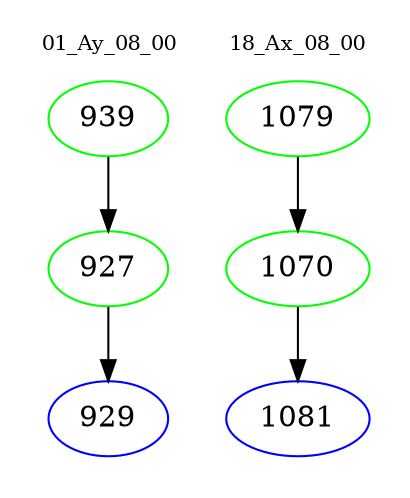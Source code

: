 digraph{
subgraph cluster_0 {
color = white
label = "01_Ay_08_00";
fontsize=10;
T0_939 [label="939", color="green"]
T0_939 -> T0_927 [color="black"]
T0_927 [label="927", color="green"]
T0_927 -> T0_929 [color="black"]
T0_929 [label="929", color="blue"]
}
subgraph cluster_1 {
color = white
label = "18_Ax_08_00";
fontsize=10;
T1_1079 [label="1079", color="green"]
T1_1079 -> T1_1070 [color="black"]
T1_1070 [label="1070", color="green"]
T1_1070 -> T1_1081 [color="black"]
T1_1081 [label="1081", color="blue"]
}
}

